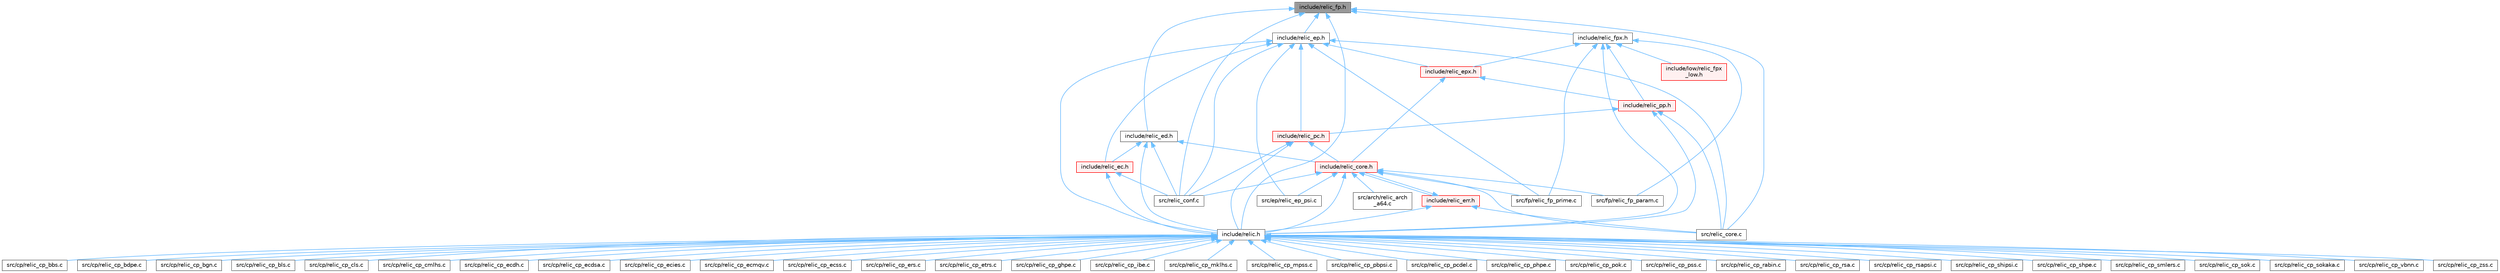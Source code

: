 digraph "include/relic_fp.h"
{
 // LATEX_PDF_SIZE
  bgcolor="transparent";
  edge [fontname=Helvetica,fontsize=10,labelfontname=Helvetica,labelfontsize=10];
  node [fontname=Helvetica,fontsize=10,shape=box,height=0.2,width=0.4];
  Node1 [id="Node000001",label="include/relic_fp.h",height=0.2,width=0.4,color="gray40", fillcolor="grey60", style="filled", fontcolor="black",tooltip=" "];
  Node1 -> Node2 [id="edge1_Node000001_Node000002",dir="back",color="steelblue1",style="solid",tooltip=" "];
  Node2 [id="Node000002",label="include/relic.h",height=0.2,width=0.4,color="grey40", fillcolor="white", style="filled",URL="$d0/d17/relic_8h.html",tooltip=" "];
  Node2 -> Node3 [id="edge2_Node000002_Node000003",dir="back",color="steelblue1",style="solid",tooltip=" "];
  Node3 [id="Node000003",label="src/cp/relic_cp_bbs.c",height=0.2,width=0.4,color="grey40", fillcolor="white", style="filled",URL="$da/d1b/relic__cp__bbs_8c.html",tooltip=" "];
  Node2 -> Node4 [id="edge3_Node000002_Node000004",dir="back",color="steelblue1",style="solid",tooltip=" "];
  Node4 [id="Node000004",label="src/cp/relic_cp_bdpe.c",height=0.2,width=0.4,color="grey40", fillcolor="white", style="filled",URL="$d7/d40/relic__cp__bdpe_8c.html",tooltip=" "];
  Node2 -> Node5 [id="edge4_Node000002_Node000005",dir="back",color="steelblue1",style="solid",tooltip=" "];
  Node5 [id="Node000005",label="src/cp/relic_cp_bgn.c",height=0.2,width=0.4,color="grey40", fillcolor="white", style="filled",URL="$d8/de3/relic__cp__bgn_8c.html",tooltip=" "];
  Node2 -> Node6 [id="edge5_Node000002_Node000006",dir="back",color="steelblue1",style="solid",tooltip=" "];
  Node6 [id="Node000006",label="src/cp/relic_cp_bls.c",height=0.2,width=0.4,color="grey40", fillcolor="white", style="filled",URL="$d7/dda/relic__cp__bls_8c.html",tooltip=" "];
  Node2 -> Node7 [id="edge6_Node000002_Node000007",dir="back",color="steelblue1",style="solid",tooltip=" "];
  Node7 [id="Node000007",label="src/cp/relic_cp_cls.c",height=0.2,width=0.4,color="grey40", fillcolor="white", style="filled",URL="$d8/d31/relic__cp__cls_8c.html",tooltip=" "];
  Node2 -> Node8 [id="edge7_Node000002_Node000008",dir="back",color="steelblue1",style="solid",tooltip=" "];
  Node8 [id="Node000008",label="src/cp/relic_cp_cmlhs.c",height=0.2,width=0.4,color="grey40", fillcolor="white", style="filled",URL="$d4/d7b/relic__cp__cmlhs_8c.html",tooltip=" "];
  Node2 -> Node9 [id="edge8_Node000002_Node000009",dir="back",color="steelblue1",style="solid",tooltip=" "];
  Node9 [id="Node000009",label="src/cp/relic_cp_ecdh.c",height=0.2,width=0.4,color="grey40", fillcolor="white", style="filled",URL="$d5/dce/relic__cp__ecdh_8c.html",tooltip=" "];
  Node2 -> Node10 [id="edge9_Node000002_Node000010",dir="back",color="steelblue1",style="solid",tooltip=" "];
  Node10 [id="Node000010",label="src/cp/relic_cp_ecdsa.c",height=0.2,width=0.4,color="grey40", fillcolor="white", style="filled",URL="$d0/d80/relic__cp__ecdsa_8c.html",tooltip=" "];
  Node2 -> Node11 [id="edge10_Node000002_Node000011",dir="back",color="steelblue1",style="solid",tooltip=" "];
  Node11 [id="Node000011",label="src/cp/relic_cp_ecies.c",height=0.2,width=0.4,color="grey40", fillcolor="white", style="filled",URL="$df/dd4/relic__cp__ecies_8c.html",tooltip=" "];
  Node2 -> Node12 [id="edge11_Node000002_Node000012",dir="back",color="steelblue1",style="solid",tooltip=" "];
  Node12 [id="Node000012",label="src/cp/relic_cp_ecmqv.c",height=0.2,width=0.4,color="grey40", fillcolor="white", style="filled",URL="$da/d1e/relic__cp__ecmqv_8c.html",tooltip=" "];
  Node2 -> Node13 [id="edge12_Node000002_Node000013",dir="back",color="steelblue1",style="solid",tooltip=" "];
  Node13 [id="Node000013",label="src/cp/relic_cp_ecss.c",height=0.2,width=0.4,color="grey40", fillcolor="white", style="filled",URL="$d4/d4c/relic__cp__ecss_8c.html",tooltip=" "];
  Node2 -> Node14 [id="edge13_Node000002_Node000014",dir="back",color="steelblue1",style="solid",tooltip=" "];
  Node14 [id="Node000014",label="src/cp/relic_cp_ers.c",height=0.2,width=0.4,color="grey40", fillcolor="white", style="filled",URL="$de/d80/relic__cp__ers_8c.html",tooltip=" "];
  Node2 -> Node15 [id="edge14_Node000002_Node000015",dir="back",color="steelblue1",style="solid",tooltip=" "];
  Node15 [id="Node000015",label="src/cp/relic_cp_etrs.c",height=0.2,width=0.4,color="grey40", fillcolor="white", style="filled",URL="$dd/d39/relic__cp__etrs_8c.html",tooltip=" "];
  Node2 -> Node16 [id="edge15_Node000002_Node000016",dir="back",color="steelblue1",style="solid",tooltip=" "];
  Node16 [id="Node000016",label="src/cp/relic_cp_ghpe.c",height=0.2,width=0.4,color="grey40", fillcolor="white", style="filled",URL="$dc/d7e/relic__cp__ghpe_8c.html",tooltip=" "];
  Node2 -> Node17 [id="edge16_Node000002_Node000017",dir="back",color="steelblue1",style="solid",tooltip=" "];
  Node17 [id="Node000017",label="src/cp/relic_cp_ibe.c",height=0.2,width=0.4,color="grey40", fillcolor="white", style="filled",URL="$d1/dd3/relic__cp__ibe_8c.html",tooltip=" "];
  Node2 -> Node18 [id="edge17_Node000002_Node000018",dir="back",color="steelblue1",style="solid",tooltip=" "];
  Node18 [id="Node000018",label="src/cp/relic_cp_mklhs.c",height=0.2,width=0.4,color="grey40", fillcolor="white", style="filled",URL="$da/d1c/relic__cp__mklhs_8c.html",tooltip=" "];
  Node2 -> Node19 [id="edge18_Node000002_Node000019",dir="back",color="steelblue1",style="solid",tooltip=" "];
  Node19 [id="Node000019",label="src/cp/relic_cp_mpss.c",height=0.2,width=0.4,color="grey40", fillcolor="white", style="filled",URL="$da/da7/relic__cp__mpss_8c.html",tooltip=" "];
  Node2 -> Node20 [id="edge19_Node000002_Node000020",dir="back",color="steelblue1",style="solid",tooltip=" "];
  Node20 [id="Node000020",label="src/cp/relic_cp_pbpsi.c",height=0.2,width=0.4,color="grey40", fillcolor="white", style="filled",URL="$db/d16/relic__cp__pbpsi_8c.html",tooltip=" "];
  Node2 -> Node21 [id="edge20_Node000002_Node000021",dir="back",color="steelblue1",style="solid",tooltip=" "];
  Node21 [id="Node000021",label="src/cp/relic_cp_pcdel.c",height=0.2,width=0.4,color="grey40", fillcolor="white", style="filled",URL="$da/dc2/relic__cp__pcdel_8c.html",tooltip=" "];
  Node2 -> Node22 [id="edge21_Node000002_Node000022",dir="back",color="steelblue1",style="solid",tooltip=" "];
  Node22 [id="Node000022",label="src/cp/relic_cp_phpe.c",height=0.2,width=0.4,color="grey40", fillcolor="white", style="filled",URL="$d4/de6/relic__cp__phpe_8c.html",tooltip=" "];
  Node2 -> Node23 [id="edge22_Node000002_Node000023",dir="back",color="steelblue1",style="solid",tooltip=" "];
  Node23 [id="Node000023",label="src/cp/relic_cp_pok.c",height=0.2,width=0.4,color="grey40", fillcolor="white", style="filled",URL="$d1/daa/relic__cp__pok_8c.html",tooltip=" "];
  Node2 -> Node24 [id="edge23_Node000002_Node000024",dir="back",color="steelblue1",style="solid",tooltip=" "];
  Node24 [id="Node000024",label="src/cp/relic_cp_pss.c",height=0.2,width=0.4,color="grey40", fillcolor="white", style="filled",URL="$d2/dbf/relic__cp__pss_8c.html",tooltip=" "];
  Node2 -> Node25 [id="edge24_Node000002_Node000025",dir="back",color="steelblue1",style="solid",tooltip=" "];
  Node25 [id="Node000025",label="src/cp/relic_cp_rabin.c",height=0.2,width=0.4,color="grey40", fillcolor="white", style="filled",URL="$d6/d1d/relic__cp__rabin_8c.html",tooltip=" "];
  Node2 -> Node26 [id="edge25_Node000002_Node000026",dir="back",color="steelblue1",style="solid",tooltip=" "];
  Node26 [id="Node000026",label="src/cp/relic_cp_rsa.c",height=0.2,width=0.4,color="grey40", fillcolor="white", style="filled",URL="$d0/d6e/relic__cp__rsa_8c.html",tooltip=" "];
  Node2 -> Node27 [id="edge26_Node000002_Node000027",dir="back",color="steelblue1",style="solid",tooltip=" "];
  Node27 [id="Node000027",label="src/cp/relic_cp_rsapsi.c",height=0.2,width=0.4,color="grey40", fillcolor="white", style="filled",URL="$d0/d3c/relic__cp__rsapsi_8c.html",tooltip=" "];
  Node2 -> Node28 [id="edge27_Node000002_Node000028",dir="back",color="steelblue1",style="solid",tooltip=" "];
  Node28 [id="Node000028",label="src/cp/relic_cp_shipsi.c",height=0.2,width=0.4,color="grey40", fillcolor="white", style="filled",URL="$df/d42/relic__cp__shipsi_8c.html",tooltip=" "];
  Node2 -> Node29 [id="edge28_Node000002_Node000029",dir="back",color="steelblue1",style="solid",tooltip=" "];
  Node29 [id="Node000029",label="src/cp/relic_cp_shpe.c",height=0.2,width=0.4,color="grey40", fillcolor="white", style="filled",URL="$d1/d29/relic__cp__shpe_8c.html",tooltip=" "];
  Node2 -> Node30 [id="edge29_Node000002_Node000030",dir="back",color="steelblue1",style="solid",tooltip=" "];
  Node30 [id="Node000030",label="src/cp/relic_cp_smlers.c",height=0.2,width=0.4,color="grey40", fillcolor="white", style="filled",URL="$d3/dc7/relic__cp__smlers_8c.html",tooltip=" "];
  Node2 -> Node31 [id="edge30_Node000002_Node000031",dir="back",color="steelblue1",style="solid",tooltip=" "];
  Node31 [id="Node000031",label="src/cp/relic_cp_sok.c",height=0.2,width=0.4,color="grey40", fillcolor="white", style="filled",URL="$d5/da9/relic__cp__sok_8c.html",tooltip=" "];
  Node2 -> Node32 [id="edge31_Node000002_Node000032",dir="back",color="steelblue1",style="solid",tooltip=" "];
  Node32 [id="Node000032",label="src/cp/relic_cp_sokaka.c",height=0.2,width=0.4,color="grey40", fillcolor="white", style="filled",URL="$db/da0/relic__cp__sokaka_8c.html",tooltip=" "];
  Node2 -> Node33 [id="edge32_Node000002_Node000033",dir="back",color="steelblue1",style="solid",tooltip=" "];
  Node33 [id="Node000033",label="src/cp/relic_cp_vbnn.c",height=0.2,width=0.4,color="grey40", fillcolor="white", style="filled",URL="$d1/dbe/relic__cp__vbnn_8c.html",tooltip=" "];
  Node2 -> Node34 [id="edge33_Node000002_Node000034",dir="back",color="steelblue1",style="solid",tooltip=" "];
  Node34 [id="Node000034",label="src/cp/relic_cp_zss.c",height=0.2,width=0.4,color="grey40", fillcolor="white", style="filled",URL="$de/de8/relic__cp__zss_8c.html",tooltip=" "];
  Node1 -> Node35 [id="edge34_Node000001_Node000035",dir="back",color="steelblue1",style="solid",tooltip=" "];
  Node35 [id="Node000035",label="include/relic_ed.h",height=0.2,width=0.4,color="grey40", fillcolor="white", style="filled",URL="$d6/d6d/relic__ed_8h.html",tooltip=" "];
  Node35 -> Node2 [id="edge35_Node000035_Node000002",dir="back",color="steelblue1",style="solid",tooltip=" "];
  Node35 -> Node36 [id="edge36_Node000035_Node000036",dir="back",color="steelblue1",style="solid",tooltip=" "];
  Node36 [id="Node000036",label="include/relic_core.h",height=0.2,width=0.4,color="red", fillcolor="#FFF0F0", style="filled",URL="$db/d67/relic__core_8h.html",tooltip=" "];
  Node36 -> Node2 [id="edge37_Node000036_Node000002",dir="back",color="steelblue1",style="solid",tooltip=" "];
  Node36 -> Node37 [id="edge38_Node000036_Node000037",dir="back",color="steelblue1",style="solid",tooltip=" "];
  Node37 [id="Node000037",label="include/relic_err.h",height=0.2,width=0.4,color="red", fillcolor="#FFF0F0", style="filled",URL="$d0/d09/relic__err_8h.html",tooltip=" "];
  Node37 -> Node2 [id="edge39_Node000037_Node000002",dir="back",color="steelblue1",style="solid",tooltip=" "];
  Node37 -> Node36 [id="edge40_Node000037_Node000036",dir="back",color="steelblue1",style="solid",tooltip=" "];
  Node37 -> Node41 [id="edge41_Node000037_Node000041",dir="back",color="steelblue1",style="solid",tooltip=" "];
  Node41 [id="Node000041",label="src/relic_core.c",height=0.2,width=0.4,color="grey40", fillcolor="white", style="filled",URL="$db/d4a/relic__core_8c.html",tooltip=" "];
  Node36 -> Node43 [id="edge42_Node000036_Node000043",dir="back",color="steelblue1",style="solid",tooltip=" "];
  Node43 [id="Node000043",label="src/arch/relic_arch\l_a64.c",height=0.2,width=0.4,color="grey40", fillcolor="white", style="filled",URL="$dc/d62/relic__arch__a64_8c.html",tooltip=" "];
  Node36 -> Node110 [id="edge43_Node000036_Node000110",dir="back",color="steelblue1",style="solid",tooltip=" "];
  Node110 [id="Node000110",label="src/ep/relic_ep_psi.c",height=0.2,width=0.4,color="grey40", fillcolor="white", style="filled",URL="$dc/d41/relic__ep__psi_8c.html",tooltip=" "];
  Node36 -> Node191 [id="edge44_Node000036_Node000191",dir="back",color="steelblue1",style="solid",tooltip=" "];
  Node191 [id="Node000191",label="src/fp/relic_fp_param.c",height=0.2,width=0.4,color="grey40", fillcolor="white", style="filled",URL="$dd/d9b/relic__fp__param_8c.html",tooltip=" "];
  Node36 -> Node192 [id="edge45_Node000036_Node000192",dir="back",color="steelblue1",style="solid",tooltip=" "];
  Node192 [id="Node000192",label="src/fp/relic_fp_prime.c",height=0.2,width=0.4,color="grey40", fillcolor="white", style="filled",URL="$d9/dbf/relic__fp__prime_8c.html",tooltip=" "];
  Node36 -> Node290 [id="edge46_Node000036_Node000290",dir="back",color="steelblue1",style="solid",tooltip=" "];
  Node290 [id="Node000290",label="src/relic_conf.c",height=0.2,width=0.4,color="grey40", fillcolor="white", style="filled",URL="$db/d73/relic__conf_8c.html",tooltip=" "];
  Node36 -> Node41 [id="edge47_Node000036_Node000041",dir="back",color="steelblue1",style="solid",tooltip=" "];
  Node35 -> Node295 [id="edge48_Node000035_Node000295",dir="back",color="steelblue1",style="solid",tooltip=" "];
  Node295 [id="Node000295",label="include/relic_ec.h",height=0.2,width=0.4,color="red", fillcolor="#FFF0F0", style="filled",URL="$de/d2e/relic__ec_8h.html",tooltip=" "];
  Node295 -> Node2 [id="edge49_Node000295_Node000002",dir="back",color="steelblue1",style="solid",tooltip=" "];
  Node295 -> Node290 [id="edge50_Node000295_Node000290",dir="back",color="steelblue1",style="solid",tooltip=" "];
  Node35 -> Node290 [id="edge51_Node000035_Node000290",dir="back",color="steelblue1",style="solid",tooltip=" "];
  Node1 -> Node297 [id="edge52_Node000001_Node000297",dir="back",color="steelblue1",style="solid",tooltip=" "];
  Node297 [id="Node000297",label="include/relic_ep.h",height=0.2,width=0.4,color="grey40", fillcolor="white", style="filled",URL="$d3/df7/relic__ep_8h.html",tooltip=" "];
  Node297 -> Node2 [id="edge53_Node000297_Node000002",dir="back",color="steelblue1",style="solid",tooltip=" "];
  Node297 -> Node295 [id="edge54_Node000297_Node000295",dir="back",color="steelblue1",style="solid",tooltip=" "];
  Node297 -> Node298 [id="edge55_Node000297_Node000298",dir="back",color="steelblue1",style="solid",tooltip=" "];
  Node298 [id="Node000298",label="include/relic_epx.h",height=0.2,width=0.4,color="red", fillcolor="#FFF0F0", style="filled",URL="$d9/d7d/relic__epx_8h.html",tooltip=" "];
  Node298 -> Node36 [id="edge56_Node000298_Node000036",dir="back",color="steelblue1",style="solid",tooltip=" "];
  Node298 -> Node299 [id="edge57_Node000298_Node000299",dir="back",color="steelblue1",style="solid",tooltip=" "];
  Node299 [id="Node000299",label="include/relic_pp.h",height=0.2,width=0.4,color="red", fillcolor="#FFF0F0", style="filled",URL="$d1/d95/relic__pp_8h.html",tooltip=" "];
  Node299 -> Node2 [id="edge58_Node000299_Node000002",dir="back",color="steelblue1",style="solid",tooltip=" "];
  Node299 -> Node300 [id="edge59_Node000299_Node000300",dir="back",color="steelblue1",style="solid",tooltip=" "];
  Node300 [id="Node000300",label="include/relic_pc.h",height=0.2,width=0.4,color="red", fillcolor="#FFF0F0", style="filled",URL="$df/d3f/relic__pc_8h.html",tooltip=" "];
  Node300 -> Node2 [id="edge60_Node000300_Node000002",dir="back",color="steelblue1",style="solid",tooltip=" "];
  Node300 -> Node36 [id="edge61_Node000300_Node000036",dir="back",color="steelblue1",style="solid",tooltip=" "];
  Node300 -> Node290 [id="edge62_Node000300_Node000290",dir="back",color="steelblue1",style="solid",tooltip=" "];
  Node299 -> Node41 [id="edge63_Node000299_Node000041",dir="back",color="steelblue1",style="solid",tooltip=" "];
  Node297 -> Node300 [id="edge64_Node000297_Node000300",dir="back",color="steelblue1",style="solid",tooltip=" "];
  Node297 -> Node110 [id="edge65_Node000297_Node000110",dir="back",color="steelblue1",style="solid",tooltip=" "];
  Node297 -> Node192 [id="edge66_Node000297_Node000192",dir="back",color="steelblue1",style="solid",tooltip=" "];
  Node297 -> Node290 [id="edge67_Node000297_Node000290",dir="back",color="steelblue1",style="solid",tooltip=" "];
  Node297 -> Node41 [id="edge68_Node000297_Node000041",dir="back",color="steelblue1",style="solid",tooltip=" "];
  Node1 -> Node302 [id="edge69_Node000001_Node000302",dir="back",color="steelblue1",style="solid",tooltip=" "];
  Node302 [id="Node000302",label="include/relic_fpx.h",height=0.2,width=0.4,color="grey40", fillcolor="white", style="filled",URL="$d9/d17/relic__fpx_8h.html",tooltip=" "];
  Node302 -> Node303 [id="edge70_Node000302_Node000303",dir="back",color="steelblue1",style="solid",tooltip=" "];
  Node303 [id="Node000303",label="include/low/relic_fpx\l_low.h",height=0.2,width=0.4,color="red", fillcolor="#FFF0F0", style="filled",URL="$d8/d61/relic__fpx__low_8h.html",tooltip=" "];
  Node302 -> Node2 [id="edge71_Node000302_Node000002",dir="back",color="steelblue1",style="solid",tooltip=" "];
  Node302 -> Node298 [id="edge72_Node000302_Node000298",dir="back",color="steelblue1",style="solid",tooltip=" "];
  Node302 -> Node299 [id="edge73_Node000302_Node000299",dir="back",color="steelblue1",style="solid",tooltip=" "];
  Node302 -> Node191 [id="edge74_Node000302_Node000191",dir="back",color="steelblue1",style="solid",tooltip=" "];
  Node302 -> Node192 [id="edge75_Node000302_Node000192",dir="back",color="steelblue1",style="solid",tooltip=" "];
  Node1 -> Node290 [id="edge76_Node000001_Node000290",dir="back",color="steelblue1",style="solid",tooltip=" "];
  Node1 -> Node41 [id="edge77_Node000001_Node000041",dir="back",color="steelblue1",style="solid",tooltip=" "];
}
